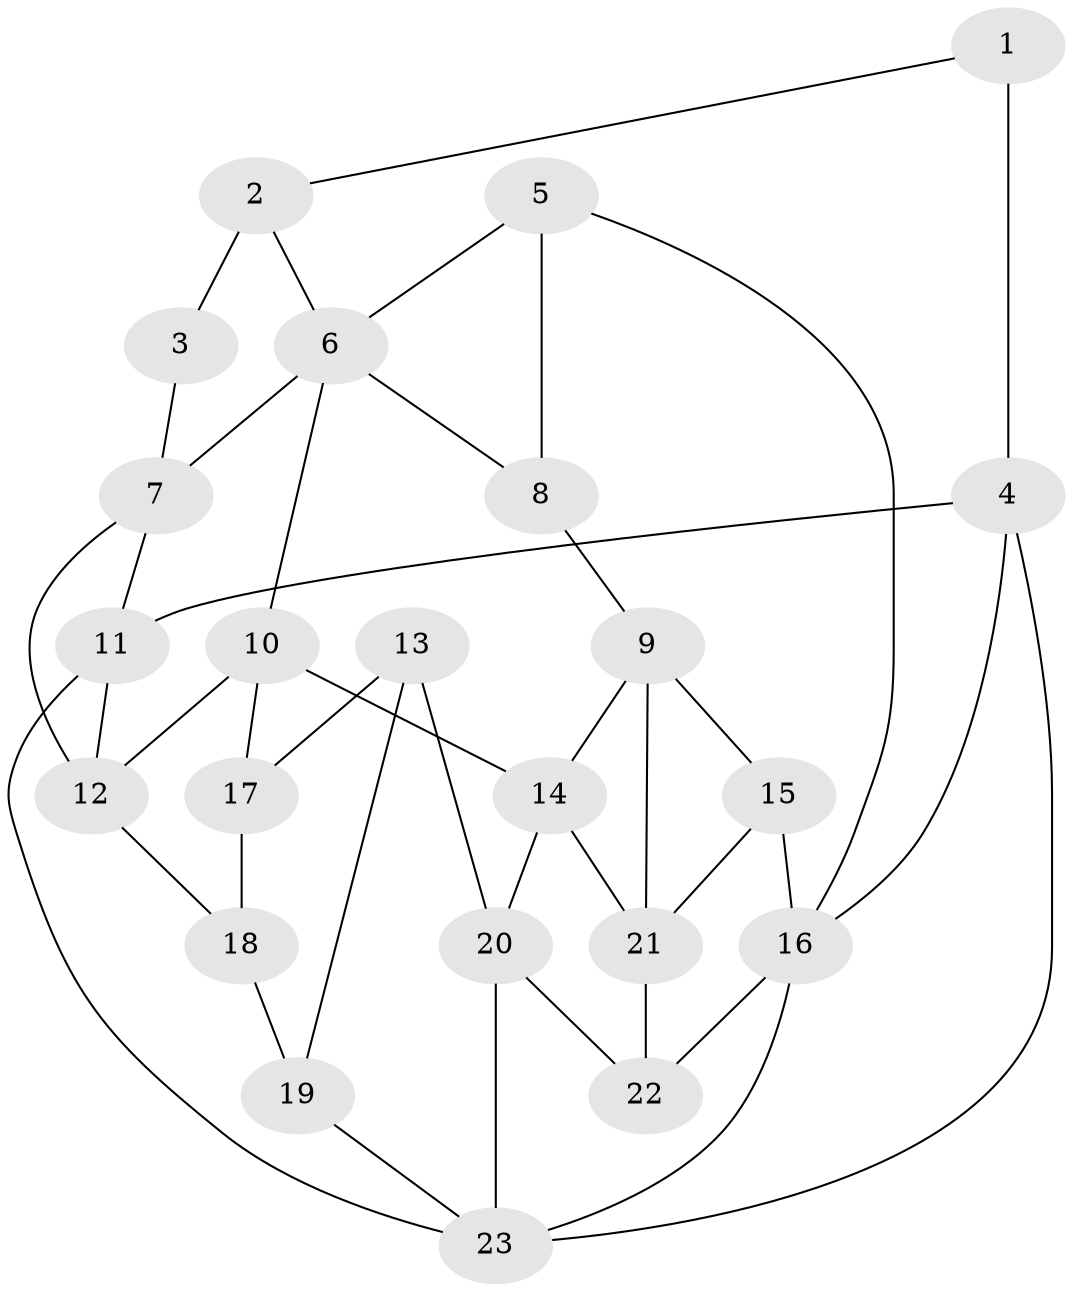 // original degree distribution, {4: 0.24561403508771928, 5: 0.47368421052631576, 3: 0.05263157894736842, 6: 0.22807017543859648}
// Generated by graph-tools (version 1.1) at 2025/38/03/04/25 23:38:22]
// undirected, 23 vertices, 41 edges
graph export_dot {
  node [color=gray90,style=filled];
  1;
  2;
  3;
  4;
  5;
  6;
  7;
  8;
  9;
  10;
  11;
  12;
  13;
  14;
  15;
  16;
  17;
  18;
  19;
  20;
  21;
  22;
  23;
  1 -- 2 [weight=1.0];
  1 -- 4 [weight=2.0];
  2 -- 3 [weight=2.0];
  2 -- 6 [weight=1.0];
  3 -- 7 [weight=1.0];
  4 -- 11 [weight=1.0];
  4 -- 16 [weight=1.0];
  4 -- 23 [weight=1.0];
  5 -- 6 [weight=1.0];
  5 -- 8 [weight=2.0];
  5 -- 16 [weight=1.0];
  6 -- 7 [weight=1.0];
  6 -- 8 [weight=1.0];
  6 -- 10 [weight=1.0];
  7 -- 11 [weight=1.0];
  7 -- 12 [weight=1.0];
  8 -- 9 [weight=1.0];
  9 -- 14 [weight=1.0];
  9 -- 15 [weight=1.0];
  9 -- 21 [weight=1.0];
  10 -- 12 [weight=1.0];
  10 -- 14 [weight=1.0];
  10 -- 17 [weight=2.0];
  11 -- 12 [weight=1.0];
  11 -- 23 [weight=1.0];
  12 -- 18 [weight=1.0];
  13 -- 17 [weight=1.0];
  13 -- 19 [weight=1.0];
  13 -- 20 [weight=1.0];
  14 -- 20 [weight=1.0];
  14 -- 21 [weight=1.0];
  15 -- 16 [weight=2.0];
  15 -- 21 [weight=1.0];
  16 -- 22 [weight=1.0];
  16 -- 23 [weight=1.0];
  17 -- 18 [weight=1.0];
  18 -- 19 [weight=2.0];
  19 -- 23 [weight=1.0];
  20 -- 22 [weight=1.0];
  20 -- 23 [weight=1.0];
  21 -- 22 [weight=1.0];
}
